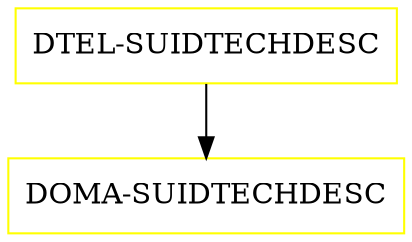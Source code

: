 digraph G {
  "DTEL-SUIDTECHDESC" [shape=box,color=yellow];
  "DOMA-SUIDTECHDESC" [shape=box,color=yellow,URL="./DOMA_SUIDTECHDESC.html"];
  "DTEL-SUIDTECHDESC" -> "DOMA-SUIDTECHDESC";
}
